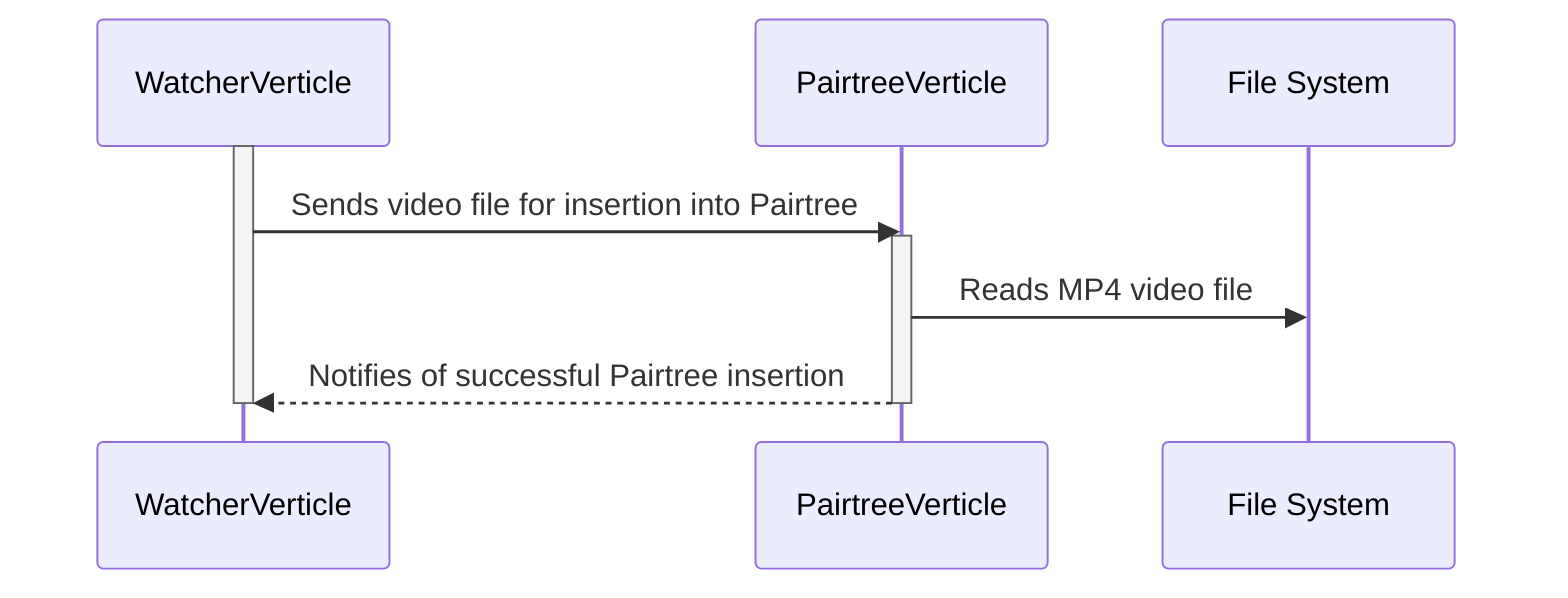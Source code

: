 sequenceDiagram

    participant WatcherVerticle;
    participant PairtreeVerticle;
    participant File System;

    activate WatcherVerticle

    WatcherVerticle->>PairtreeVerticle: Sends video file for insertion into Pairtree
    activate PairtreeVerticle

    PairtreeVerticle->>File System: Reads MP4 video file
    PairtreeVerticle-->>WatcherVerticle: Notifies of successful Pairtree insertion
    deactivate PairtreeVerticle

    deactivate WatcherVerticle